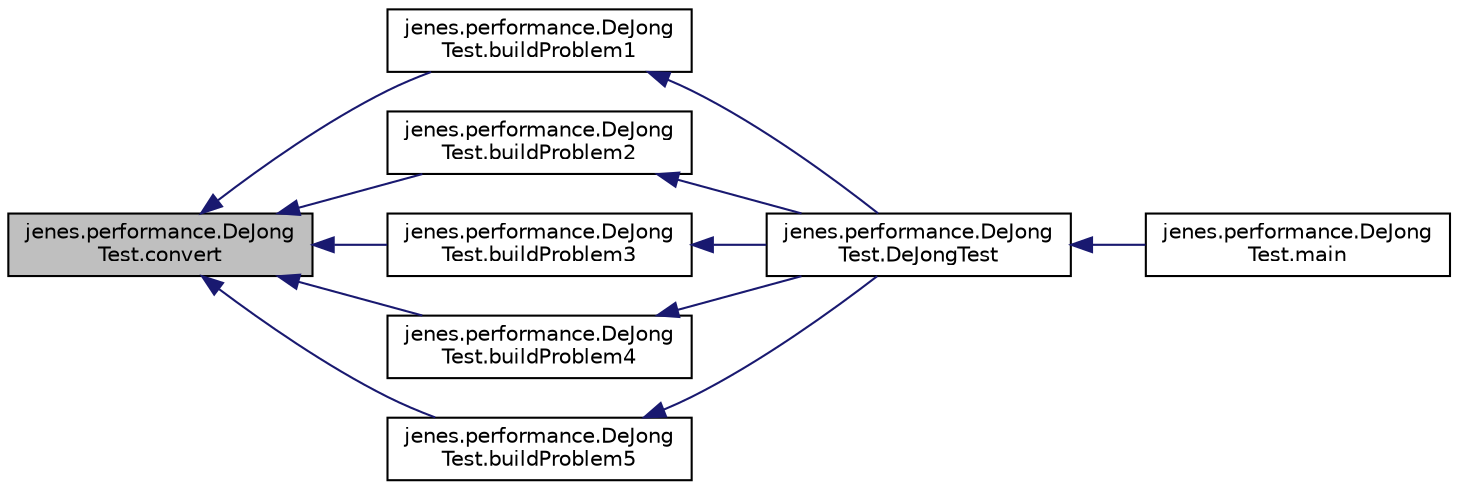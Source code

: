 digraph "jenes.performance.DeJongTest.convert"
{
  edge [fontname="Helvetica",fontsize="10",labelfontname="Helvetica",labelfontsize="10"];
  node [fontname="Helvetica",fontsize="10",shape=record];
  rankdir="LR";
  Node1 [label="jenes.performance.DeJong\lTest.convert",height=0.2,width=0.4,color="black", fillcolor="grey75", style="filled" fontcolor="black"];
  Node1 -> Node2 [dir="back",color="midnightblue",fontsize="10",style="solid"];
  Node2 [label="jenes.performance.DeJong\lTest.buildProblem1",height=0.2,width=0.4,color="black", fillcolor="white", style="filled",URL="$classjenes_1_1performance_1_1_de_jong_test.html#acd3c1b93304e2d46f53891a2bf82bf8b"];
  Node2 -> Node3 [dir="back",color="midnightblue",fontsize="10",style="solid"];
  Node3 [label="jenes.performance.DeJong\lTest.DeJongTest",height=0.2,width=0.4,color="black", fillcolor="white", style="filled",URL="$classjenes_1_1performance_1_1_de_jong_test.html#a795332b956040573e1567a687b734c0f"];
  Node3 -> Node4 [dir="back",color="midnightblue",fontsize="10",style="solid"];
  Node4 [label="jenes.performance.DeJong\lTest.main",height=0.2,width=0.4,color="black", fillcolor="white", style="filled",URL="$classjenes_1_1performance_1_1_de_jong_test.html#ab226b971a6f791d5a49dd4c2718f81d7"];
  Node1 -> Node5 [dir="back",color="midnightblue",fontsize="10",style="solid"];
  Node5 [label="jenes.performance.DeJong\lTest.buildProblem2",height=0.2,width=0.4,color="black", fillcolor="white", style="filled",URL="$classjenes_1_1performance_1_1_de_jong_test.html#ad444e70d87a8a65d868a08f836ddca44"];
  Node5 -> Node3 [dir="back",color="midnightblue",fontsize="10",style="solid"];
  Node1 -> Node6 [dir="back",color="midnightblue",fontsize="10",style="solid"];
  Node6 [label="jenes.performance.DeJong\lTest.buildProblem3",height=0.2,width=0.4,color="black", fillcolor="white", style="filled",URL="$classjenes_1_1performance_1_1_de_jong_test.html#a04ba560b3c32b954db4b0e2de7e0fea3"];
  Node6 -> Node3 [dir="back",color="midnightblue",fontsize="10",style="solid"];
  Node1 -> Node7 [dir="back",color="midnightblue",fontsize="10",style="solid"];
  Node7 [label="jenes.performance.DeJong\lTest.buildProblem4",height=0.2,width=0.4,color="black", fillcolor="white", style="filled",URL="$classjenes_1_1performance_1_1_de_jong_test.html#a1dd8d7b4740a0f65699bac3b7c64cebf"];
  Node7 -> Node3 [dir="back",color="midnightblue",fontsize="10",style="solid"];
  Node1 -> Node8 [dir="back",color="midnightblue",fontsize="10",style="solid"];
  Node8 [label="jenes.performance.DeJong\lTest.buildProblem5",height=0.2,width=0.4,color="black", fillcolor="white", style="filled",URL="$classjenes_1_1performance_1_1_de_jong_test.html#ad1282e40a9a1711898f700f17f90bcb0"];
  Node8 -> Node3 [dir="back",color="midnightblue",fontsize="10",style="solid"];
}
